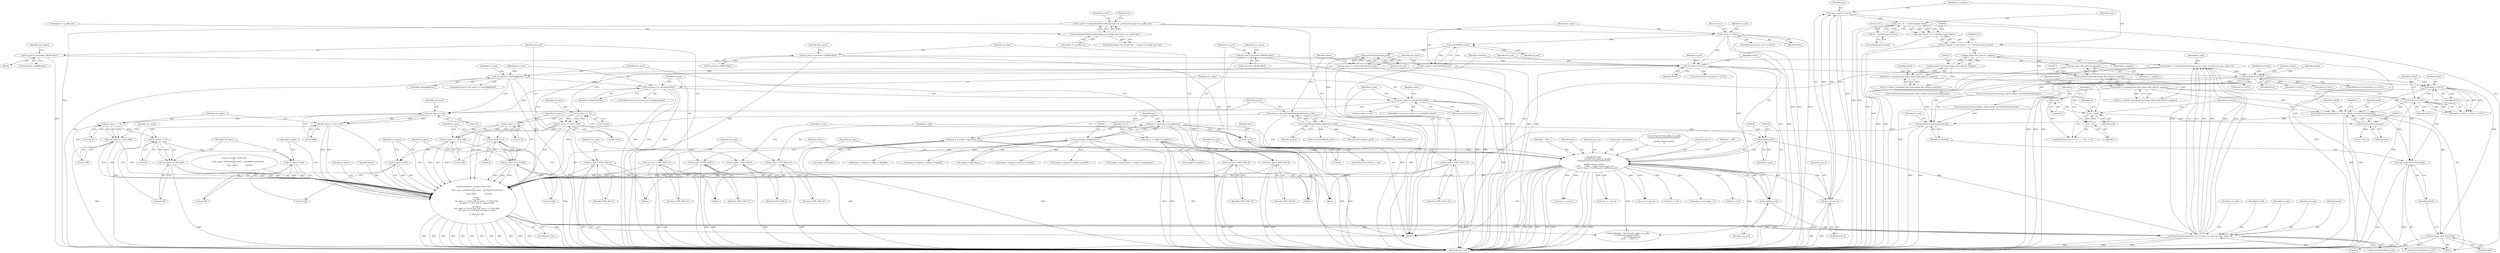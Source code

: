digraph "0_openjpeg_2e5ab1d9987831c981ff05862e8ccf1381ed58ea@pointer" {
"1000817" [label="(Call,cmsDoTransform(transform, inbuf, outbuf, (cmsUInt32Number)max))"];
"1000492" [label="(Call,transform == NULL)"];
"1000478" [label="(Call,transform = cmsCreateTransform(in_prof, in_type, out_prof, out_type, intent, 0))"];
"1000480" [label="(Call,cmsCreateTransform(in_prof, in_type, out_prof, out_type, intent, 0))"];
"1000428" [label="(Call,(void*)in_prof)"];
"1000178" [label="(Call,cmsGetHeaderRenderingIntent(in_prof))"];
"1000174" [label="(Call,cmsGetColorSpace(in_prof))"];
"1000170" [label="(Call,cmsGetPCS(in_prof))"];
"1000163" [label="(Call,in_prof == NULL)"];
"1000136" [label="(Call,in_prof = cmsOpenProfileFromMem(image->icc_profile_buf, image->icc_profile_len))"];
"1000138" [label="(Call,cmsOpenProfileFromMem(image->icc_profile_buf, image->icc_profile_len))"];
"1000434" [label="(Call,fprintf(stderr, \"\trender_intent (%u)\n\t\"\n            \"color_space: in(%#x)(%c%c%c%c)   out:(%#x)(%c%c%c%c)\n\t\"\n            \"       type: in(%u)              out:(%u)\n\",\n            intent,\n            in_space,\n            (in_space >> 24) & 0xff, (in_space >> 16) & 0xff,\n            (in_space >> 8) & 0xff, in_space & 0xff,\n\n            out_space,\n            (out_space >> 24) & 0xff, (out_space >> 16) & 0xff,\n            (out_space >> 8) & 0xff, out_space & 0xff,\n\n            in_type, out_type\n           ))"];
"1000417" [label="(Call,fprintf(stderr,\n            \"%s:%d:color_apply_icc_profile\n\tchannels(%d) prec(%d) w(%d) h(%d)\"\n            \"\n\tprofile: in(%p) out(%p)\n\", __FILE__, __LINE__, image->numcomps, prec,\n            max_w, max_h, (void*)in_prof, (void*)out_prof))"];
"1000198" [label="(Call,prec = (int)image->comps[0].prec)"];
"1000200" [label="(Call,(int)image->comps[0].prec)"];
"1000320" [label="(Call,prec <= 8)"];
"1000180" [label="(Call,max_w = image->comps[0].w)"];
"1000189" [label="(Call,max_h = image->comps[0].h)"];
"1000431" [label="(Call,(void*)out_prof)"];
"1000410" [label="(Call,out_prof == NULL)"];
"1000338" [label="(Call,out_prof = cmsCreate_sRGBProfile())"];
"1000374" [label="(Call,out_prof = cmsCreate_sRGBProfile())"];
"1000356" [label="(Call,out_prof = cmsCreate_sRGBProfile())"];
"1000176" [label="(Call,intent = cmsGetHeaderRenderingIntent(in_prof))"];
"1000454" [label="(Call,in_space & 0xff)"];
"1000450" [label="(Call,in_space >> 8)"];
"1000445" [label="(Call,in_space >> 16)"];
"1000440" [label="(Call,in_space >> 24)"];
"1000168" [label="(Call,in_space = cmsGetPCS(in_prof))"];
"1000439" [label="(Call,(in_space >> 24) & 0xff)"];
"1000444" [label="(Call,(in_space >> 16) & 0xff)"];
"1000449" [label="(Call,(in_space >> 8) & 0xff)"];
"1000473" [label="(Call,out_space & 0xff)"];
"1000469" [label="(Call,out_space >> 8)"];
"1000464" [label="(Call,out_space >> 16)"];
"1000459" [label="(Call,out_space >> 24)"];
"1000364" [label="(Call,out_space == cmsSigYCbCrData)"];
"1000346" [label="(Call,out_space == cmsSigGrayData)"];
"1000210" [label="(Call,out_space == cmsSigRgbData)"];
"1000172" [label="(Call,out_space = cmsGetColorSpace(in_prof))"];
"1000458" [label="(Call,(out_space >> 24) & 0xff)"];
"1000463" [label="(Call,(out_space >> 16) & 0xff)"];
"1000468" [label="(Call,(out_space >> 8) & 0xff)"];
"1000368" [label="(Call,in_type = TYPE_YCbCr_16)"];
"1000332" [label="(Call,in_type = TYPE_RGB_16)"];
"1000350" [label="(Call,in_type = TYPE_GRAY_8)"];
"1000324" [label="(Call,in_type = TYPE_RGB_8)"];
"1000335" [label="(Call,out_type = TYPE_RGB_16)"];
"1000327" [label="(Call,out_type = TYPE_RGB_8)"];
"1000353" [label="(Call,out_type = TYPE_RGB_8)"];
"1000371" [label="(Call,out_type = TYPE_RGB_16)"];
"1000745" [label="(Call,inbuf == NULL)"];
"1000729" [label="(Call,inbuf = (unsigned short*)opj_image_data_alloc(nr_samples))"];
"1000731" [label="(Call,(unsigned short*)opj_image_data_alloc(nr_samples))"];
"1000733" [label="(Call,opj_image_data_alloc(nr_samples))"];
"1000717" [label="(Call,nr_samples = (size_t)(max * 3U * sizeof(unsigned short)))"];
"1000719" [label="(Call,(size_t)(max * 3U * sizeof(unsigned short)))"];
"1000721" [label="(Call,max * 3U * sizeof(unsigned short))"];
"1000712" [label="(Call,max = max_w * max_h)"];
"1000714" [label="(Call,max_w * max_h)"];
"1000723" [label="(Call,3U * sizeof(unsigned short))"];
"1000737" [label="(Call,outbuf = (unsigned short*)opj_image_data_alloc(nr_samples))"];
"1000739" [label="(Call,(unsigned short*)opj_image_data_alloc(nr_samples))"];
"1000741" [label="(Call,opj_image_data_alloc(nr_samples))"];
"1000748" [label="(Call,outbuf == NULL)"];
"1000821" [label="(Call,(cmsUInt32Number)max)"];
"1000784" [label="(Call,i < max)"];
"1000787" [label="(Call,++i)"];
"1000781" [label="(Call,i = 0U)"];
"1000892" [label="(Call,opj_image_data_free(inbuf))"];
"1000894" [label="(Call,opj_image_data_free(outbuf))"];
"1001473" [label="(Call,cmsDeleteTransform(transform))"];
"1000449" [label="(Call,(in_space >> 8) & 0xff)"];
"1001321" [label="(Call,image->comps[2] = image->comps[0])"];
"1000175" [label="(Identifier,in_prof)"];
"1000491" [label="(ControlStructure,if (transform == NULL))"];
"1000180" [label="(Call,max_w = image->comps[0].w)"];
"1000350" [label="(Call,in_type = TYPE_GRAY_8)"];
"1000507" [label="(Call,image->numcomps > 2)"];
"1000441" [label="(Identifier,in_space)"];
"1000454" [label="(Call,in_space & 0xff)"];
"1000169" [label="(Identifier,in_space)"];
"1000707" [label="(Block,)"];
"1000419" [label="(Literal,\"%s:%d:color_apply_icc_profile\n\tchannels(%d) prec(%d) w(%d) h(%d)\"\n            \"\n\tprofile: in(%p) out(%p)\n\")"];
"1000963" [label="(Call,inbuf == NULL)"];
"1000191" [label="(Call,image->comps[0].h)"];
"1000466" [label="(Literal,16)"];
"1000177" [label="(Identifier,intent)"];
"1000210" [label="(Call,out_space == cmsSigRgbData)"];
"1000190" [label="(Identifier,max_h)"];
"1000431" [label="(Call,(void*)out_prof)"];
"1000276" [label="(Call,image->comps[0].prec != image->comps[i].prec)"];
"1000368" [label="(Call,in_type = TYPE_YCbCr_16)"];
"1000213" [label="(Block,)"];
"1000787" [label="(Call,++i)"];
"1000728" [label="(Identifier,in)"];
"1000458" [label="(Call,(out_space >> 24) & 0xff)"];
"1000483" [label="(Identifier,out_prof)"];
"1000374" [label="(Call,out_prof = cmsCreate_sRGBProfile())"];
"1000427" [label="(Identifier,max_h)"];
"1000514" [label="(Call,prec <= 8)"];
"1000414" [label="(Call,cmsCloseProfile(in_prof))"];
"1000784" [label="(Call,i < max)"];
"1000473" [label="(Call,out_space & 0xff)"];
"1000372" [label="(Identifier,out_type)"];
"1000415" [label="(Identifier,in_prof)"];
"1000370" [label="(Identifier,TYPE_YCbCr_16)"];
"1000212" [label="(Identifier,cmsSigRgbData)"];
"1000209" [label="(ControlStructure,if (out_space == cmsSigRgbData))"];
"1000347" [label="(Identifier,out_space)"];
"1000785" [label="(Identifier,i)"];
"1000376" [label="(Call,cmsCreate_sRGBProfile())"];
"1000727" [label="(Call,in = inbuf = (unsigned short*)opj_image_data_alloc(nr_samples))"];
"1000730" [label="(Identifier,inbuf)"];
"1000421" [label="(Identifier,__LINE__)"];
"1000714" [label="(Call,max_w * max_h)"];
"1000357" [label="(Identifier,out_prof)"];
"1000453" [label="(Literal,0xff)"];
"1000481" [label="(Identifier,in_prof)"];
"1000336" [label="(Identifier,out_type)"];
"1000351" [label="(Identifier,in_type)"];
"1000482" [label="(Identifier,in_type)"];
"1001476" [label="(Identifier,in_prof)"];
"1000462" [label="(Literal,0xff)"];
"1000418" [label="(Identifier,stderr)"];
"1000793" [label="(Identifier,in)"];
"1000325" [label="(Identifier,in_type)"];
"1000151" [label="(Call,fwrite(image->icc_profile_buf, 1, image->icc_profile_len, icm))"];
"1000326" [label="(Identifier,TYPE_RGB_8)"];
"1000782" [label="(Identifier,i)"];
"1000410" [label="(Call,out_prof == NULL)"];
"1000331" [label="(Block,)"];
"1000442" [label="(Literal,24)"];
"1000724" [label="(Literal,3U)"];
"1000162" [label="(ControlStructure,if (in_prof == NULL))"];
"1000444" [label="(Call,(in_space >> 16) & 0xff)"];
"1000333" [label="(Identifier,in_type)"];
"1000412" [label="(Identifier,NULL)"];
"1000181" [label="(Identifier,max_w)"];
"1000217" [label="(Identifier,nr_comp)"];
"1000334" [label="(Identifier,TYPE_RGB_16)"];
"1000488" [label="(Identifier,in_prof)"];
"1000360" [label="(Identifier,new_space)"];
"1000364" [label="(Call,out_space == cmsSigYCbCrData)"];
"1001487" [label="(MethodReturn,void)"];
"1000420" [label="(Identifier,__FILE__)"];
"1000345" [label="(ControlStructure,if (out_space == cmsSigGrayData))"];
"1000136" [label="(Call,in_prof = cmsOpenProfileFromMem(image->icc_profile_buf, image->icc_profile_len))"];
"1000524" [label="(Call,max_w * max_h)"];
"1000430" [label="(Identifier,in_prof)"];
"1001097" [label="(Call,cmsDoTransform(transform, inbuf, outbuf, (cmsUInt32Number)max))"];
"1000358" [label="(Call,cmsCreate_sRGBProfile())"];
"1000471" [label="(Literal,8)"];
"1001473" [label="(Call,cmsDeleteTransform(transform))"];
"1000494" [label="(Identifier,NULL)"];
"1000555" [label="(Call,inbuf == NULL)"];
"1000895" [label="(Identifier,outbuf)"];
"1000465" [label="(Identifier,out_space)"];
"1000463" [label="(Call,(out_space >> 16) & 0xff)"];
"1000352" [label="(Identifier,TYPE_GRAY_8)"];
"1000323" [label="(Block,)"];
"1000340" [label="(Call,cmsCreate_sRGBProfile())"];
"1000461" [label="(Literal,24)"];
"1000165" [label="(Identifier,NULL)"];
"1000373" [label="(Identifier,TYPE_RGB_16)"];
"1000742" [label="(Identifier,nr_samples)"];
"1000167" [label="(Return,return;)"];
"1000198" [label="(Call,prec = (int)image->comps[0].prec)"];
"1000719" [label="(Call,(size_t)(max * 3U * sizeof(unsigned short)))"];
"1000434" [label="(Call,fprintf(stderr, \"\trender_intent (%u)\n\t\"\n            \"color_space: in(%#x)(%c%c%c%c)   out:(%#x)(%c%c%c%c)\n\t\"\n            \"       type: in(%u)              out:(%u)\n\",\n            intent,\n            in_space,\n            (in_space >> 24) & 0xff, (in_space >> 16) & 0xff,\n            (in_space >> 8) & 0xff, in_space & 0xff,\n\n            out_space,\n            (out_space >> 24) & 0xff, (out_space >> 16) & 0xff,\n            (out_space >> 8) & 0xff, out_space & 0xff,\n\n            in_type, out_type\n           ))"];
"1001024" [label="(Call,image->comps[1] = image->comps[0])"];
"1000337" [label="(Identifier,TYPE_RGB_16)"];
"1000717" [label="(Call,nr_samples = (size_t)(max * 3U * sizeof(unsigned short)))"];
"1000718" [label="(Identifier,nr_samples)"];
"1000722" [label="(Identifier,max)"];
"1000735" [label="(Call,out = outbuf = (unsigned short*)opj_image_data_alloc(nr_samples))"];
"1000739" [label="(Call,(unsigned short*)opj_image_data_alloc(nr_samples))"];
"1000332" [label="(Call,in_type = TYPE_RGB_16)"];
"1000446" [label="(Identifier,in_space)"];
"1000893" [label="(Identifier,inbuf)"];
"1000324" [label="(Call,in_type = TYPE_RGB_8)"];
"1000168" [label="(Call,in_space = cmsGetPCS(in_prof))"];
"1000452" [label="(Literal,8)"];
"1001035" [label="(Call,image->comps[2] = image->comps[0])"];
"1000460" [label="(Identifier,out_space)"];
"1000164" [label="(Identifier,in_prof)"];
"1000172" [label="(Call,out_space = cmsGetColorSpace(in_prof))"];
"1000389" [label="(Call,out_space >> 24)"];
"1001196" [label="(Call,max_w * max_h)"];
"1000731" [label="(Call,(unsigned short*)opj_image_data_alloc(nr_samples))"];
"1000365" [label="(Identifier,out_space)"];
"1000142" [label="(Call,image->icc_profile_len)"];
"1000425" [label="(Identifier,prec)"];
"1000475" [label="(Literal,0xff)"];
"1000406" [label="(Call,cmsCloseProfile(in_prof))"];
"1000733" [label="(Call,opj_image_data_alloc(nr_samples))"];
"1000910" [label="(Call,max_w * max_h)"];
"1000788" [label="(Identifier,i)"];
"1000371" [label="(Call,out_type = TYPE_RGB_16)"];
"1000375" [label="(Identifier,out_prof)"];
"1000479" [label="(Identifier,transform)"];
"1000729" [label="(Call,inbuf = (unsigned short*)opj_image_data_alloc(nr_samples))"];
"1000342" [label="(Identifier,new_space)"];
"1000716" [label="(Identifier,max_h)"];
"1000480" [label="(Call,cmsCreateTransform(in_prof, in_type, out_prof, out_type, intent, 0))"];
"1000469" [label="(Call,out_space >> 8)"];
"1000892" [label="(Call,opj_image_data_free(inbuf))"];
"1000426" [label="(Identifier,max_w)"];
"1000492" [label="(Call,transform == NULL)"];
"1000783" [label="(Literal,0U)"];
"1000476" [label="(Identifier,in_type)"];
"1000484" [label="(Identifier,out_type)"];
"1000786" [label="(Identifier,max)"];
"1000497" [label="(Identifier,stderr)"];
"1001310" [label="(Call,image->comps[1] = image->comps[0])"];
"1000346" [label="(Call,out_space == cmsSigGrayData)"];
"1000378" [label="(Identifier,new_space)"];
"1000474" [label="(Identifier,out_space)"];
"1000750" [label="(Identifier,NULL)"];
"1000823" [label="(Identifier,max)"];
"1000781" [label="(Call,i = 0U)"];
"1000411" [label="(Identifier,out_prof)"];
"1000468" [label="(Call,(out_space >> 8) & 0xff)"];
"1000509" [label="(Identifier,image)"];
"1000436" [label="(Literal,\"\trender_intent (%u)\n\t\"\n            \"color_space: in(%#x)(%c%c%c%c)   out:(%#x)(%c%c%c%c)\n\t\"\n            \"       type: in(%u)              out:(%u)\n\")"];
"1000433" [label="(Identifier,out_prof)"];
"1000438" [label="(Identifier,in_space)"];
"1000349" [label="(Block,)"];
"1000335" [label="(Call,out_type = TYPE_RGB_16)"];
"1000182" [label="(Call,image->comps[0].w)"];
"1000817" [label="(Call,cmsDoTransform(transform, inbuf, outbuf, (cmsUInt32Number)max))"];
"1000189" [label="(Call,max_h = image->comps[0].h)"];
"1000173" [label="(Identifier,out_space)"];
"1000472" [label="(Literal,0xff)"];
"1000147" [label="(Identifier,icm)"];
"1000328" [label="(Identifier,out_type)"];
"1000339" [label="(Identifier,out_prof)"];
"1000451" [label="(Identifier,in_space)"];
"1000467" [label="(Literal,0xff)"];
"1000113" [label="(Block,)"];
"1000199" [label="(Identifier,prec)"];
"1000456" [label="(Literal,0xff)"];
"1000825" [label="(Identifier,r)"];
"1000445" [label="(Call,in_space >> 16)"];
"1000327" [label="(Call,out_type = TYPE_RGB_8)"];
"1000202" [label="(Call,image->comps[0].prec)"];
"1000457" [label="(Identifier,out_space)"];
"1000338" [label="(Call,out_prof = cmsCreate_sRGBProfile())"];
"1000211" [label="(Identifier,out_space)"];
"1000356" [label="(Call,out_prof = cmsCreate_sRGBProfile())"];
"1000383" [label="(Identifier,stderr)"];
"1001383" [label="(Call,cmsDoTransform(transform, inbuf, outbuf, (cmsUInt32Number)max))"];
"1000322" [label="(Literal,8)"];
"1000715" [label="(Identifier,max_w)"];
"1001474" [label="(Identifier,transform)"];
"1000712" [label="(Call,max = max_w * max_h)"];
"1000321" [label="(Identifier,prec)"];
"1000747" [label="(Identifier,NULL)"];
"1000741" [label="(Call,opj_image_data_alloc(nr_samples))"];
"1000899" [label="(Call,prec <= 8)"];
"1000450" [label="(Call,in_space >> 8)"];
"1000723" [label="(Call,3U * sizeof(unsigned short))"];
"1000409" [label="(ControlStructure,if (out_prof == NULL))"];
"1000437" [label="(Identifier,intent)"];
"1000627" [label="(Call,cmsDoTransform(transform, inbuf, outbuf, (cmsUInt32Number)max))"];
"1000176" [label="(Call,intent = cmsGetHeaderRenderingIntent(in_prof))"];
"1000353" [label="(Call,out_type = TYPE_RGB_8)"];
"1000493" [label="(Identifier,transform)"];
"1000367" [label="(Block,)"];
"1000713" [label="(Identifier,max)"];
"1000744" [label="(Call,inbuf == NULL || outbuf == NULL)"];
"1000486" [label="(Literal,0)"];
"1000818" [label="(Identifier,transform)"];
"1000139" [label="(Call,image->icc_profile_buf)"];
"1000780" [label="(ControlStructure,for (i = 0U  ; i < max; ++i))"];
"1000487" [label="(Call,cmsCloseProfile(in_prof))"];
"1000819" [label="(Identifier,inbuf)"];
"1000745" [label="(Call,inbuf == NULL)"];
"1000894" [label="(Call,opj_image_data_free(outbuf))"];
"1000478" [label="(Call,transform = cmsCreateTransform(in_prof, in_type, out_prof, out_type, intent, 0))"];
"1000746" [label="(Identifier,inbuf)"];
"1000428" [label="(Call,(void*)in_prof)"];
"1000489" [label="(Call,cmsCloseProfile(out_prof))"];
"1000440" [label="(Call,in_space >> 24)"];
"1000417" [label="(Call,fprintf(stderr,\n            \"%s:%d:color_apply_icc_profile\n\tchannels(%d) prec(%d) w(%d) h(%d)\"\n            \"\n\tprofile: in(%p) out(%p)\n\", __FILE__, __LINE__, image->numcomps, prec,\n            max_w, max_h, (void*)in_prof, (void*)out_prof))"];
"1000319" [label="(ControlStructure,if (prec <= 8))"];
"1000174" [label="(Call,cmsGetColorSpace(in_prof))"];
"1000738" [label="(Identifier,outbuf)"];
"1000355" [label="(Identifier,TYPE_RGB_8)"];
"1000820" [label="(Identifier,outbuf)"];
"1000137" [label="(Identifier,in_prof)"];
"1000171" [label="(Identifier,in_prof)"];
"1000477" [label="(Identifier,out_type)"];
"1000485" [label="(Identifier,intent)"];
"1000447" [label="(Literal,16)"];
"1000448" [label="(Literal,0xff)"];
"1000459" [label="(Call,out_space >> 24)"];
"1000363" [label="(ControlStructure,if (out_space == cmsSigYCbCrData))"];
"1000369" [label="(Identifier,in_type)"];
"1000200" [label="(Call,(int)image->comps[0].prec)"];
"1000721" [label="(Call,max * 3U * sizeof(unsigned short))"];
"1000737" [label="(Call,outbuf = (unsigned short*)opj_image_data_alloc(nr_samples))"];
"1000749" [label="(Identifier,outbuf)"];
"1000179" [label="(Identifier,in_prof)"];
"1000464" [label="(Call,out_space >> 16)"];
"1000138" [label="(Call,cmsOpenProfileFromMem(image->icc_profile_buf, image->icc_profile_len))"];
"1000470" [label="(Identifier,out_space)"];
"1000435" [label="(Identifier,stderr)"];
"1001249" [label="(Call,inbuf == NULL)"];
"1000455" [label="(Identifier,in_space)"];
"1000170" [label="(Call,cmsGetPCS(in_prof))"];
"1000734" [label="(Identifier,nr_samples)"];
"1000178" [label="(Call,cmsGetHeaderRenderingIntent(in_prof))"];
"1000821" [label="(Call,(cmsUInt32Number)max)"];
"1000348" [label="(Identifier,cmsSigGrayData)"];
"1000443" [label="(Literal,0xff)"];
"1000725" [label="(Call,sizeof(unsigned short))"];
"1000329" [label="(Identifier,TYPE_RGB_8)"];
"1000422" [label="(Call,image->numcomps)"];
"1000320" [label="(Call,prec <= 8)"];
"1000163" [label="(Call,in_prof == NULL)"];
"1000316" [label="(Call,cmsCloseProfile(in_prof))"];
"1000439" [label="(Call,(in_space >> 24) & 0xff)"];
"1000354" [label="(Identifier,out_type)"];
"1000496" [label="(Call,fprintf(stderr, \"%s:%d:color_apply_icc_profile\n\tcmsCreateTransform failed. \"\n                \"ICC Profile ignored.\n\", __FILE__, __LINE__))"];
"1000748" [label="(Call,outbuf == NULL)"];
"1000366" [label="(Identifier,cmsSigYCbCrData)"];
"1000855" [label="(Call,i < max)"];
"1000817" -> "1000707"  [label="AST: "];
"1000817" -> "1000821"  [label="CFG: "];
"1000818" -> "1000817"  [label="AST: "];
"1000819" -> "1000817"  [label="AST: "];
"1000820" -> "1000817"  [label="AST: "];
"1000821" -> "1000817"  [label="AST: "];
"1000825" -> "1000817"  [label="CFG: "];
"1000817" -> "1001487"  [label="DDG: "];
"1000817" -> "1001487"  [label="DDG: "];
"1000492" -> "1000817"  [label="DDG: "];
"1000745" -> "1000817"  [label="DDG: "];
"1000737" -> "1000817"  [label="DDG: "];
"1000748" -> "1000817"  [label="DDG: "];
"1000821" -> "1000817"  [label="DDG: "];
"1000817" -> "1000892"  [label="DDG: "];
"1000817" -> "1000894"  [label="DDG: "];
"1000817" -> "1001473"  [label="DDG: "];
"1000492" -> "1000491"  [label="AST: "];
"1000492" -> "1000494"  [label="CFG: "];
"1000493" -> "1000492"  [label="AST: "];
"1000494" -> "1000492"  [label="AST: "];
"1000497" -> "1000492"  [label="CFG: "];
"1000509" -> "1000492"  [label="CFG: "];
"1000492" -> "1001487"  [label="DDG: "];
"1000492" -> "1001487"  [label="DDG: "];
"1000492" -> "1001487"  [label="DDG: "];
"1000478" -> "1000492"  [label="DDG: "];
"1000410" -> "1000492"  [label="DDG: "];
"1000492" -> "1000555"  [label="DDG: "];
"1000492" -> "1000627"  [label="DDG: "];
"1000492" -> "1000745"  [label="DDG: "];
"1000492" -> "1000963"  [label="DDG: "];
"1000492" -> "1001097"  [label="DDG: "];
"1000492" -> "1001249"  [label="DDG: "];
"1000492" -> "1001383"  [label="DDG: "];
"1000492" -> "1001473"  [label="DDG: "];
"1000478" -> "1000113"  [label="AST: "];
"1000478" -> "1000480"  [label="CFG: "];
"1000479" -> "1000478"  [label="AST: "];
"1000480" -> "1000478"  [label="AST: "];
"1000488" -> "1000478"  [label="CFG: "];
"1000478" -> "1001487"  [label="DDG: "];
"1000480" -> "1000478"  [label="DDG: "];
"1000480" -> "1000478"  [label="DDG: "];
"1000480" -> "1000478"  [label="DDG: "];
"1000480" -> "1000478"  [label="DDG: "];
"1000480" -> "1000478"  [label="DDG: "];
"1000480" -> "1000478"  [label="DDG: "];
"1000480" -> "1000486"  [label="CFG: "];
"1000481" -> "1000480"  [label="AST: "];
"1000482" -> "1000480"  [label="AST: "];
"1000483" -> "1000480"  [label="AST: "];
"1000484" -> "1000480"  [label="AST: "];
"1000485" -> "1000480"  [label="AST: "];
"1000486" -> "1000480"  [label="AST: "];
"1000480" -> "1001487"  [label="DDG: "];
"1000480" -> "1001487"  [label="DDG: "];
"1000480" -> "1001487"  [label="DDG: "];
"1000428" -> "1000480"  [label="DDG: "];
"1000434" -> "1000480"  [label="DDG: "];
"1000434" -> "1000480"  [label="DDG: "];
"1000434" -> "1000480"  [label="DDG: "];
"1000431" -> "1000480"  [label="DDG: "];
"1000480" -> "1000487"  [label="DDG: "];
"1000480" -> "1000489"  [label="DDG: "];
"1000428" -> "1000417"  [label="AST: "];
"1000428" -> "1000430"  [label="CFG: "];
"1000429" -> "1000428"  [label="AST: "];
"1000430" -> "1000428"  [label="AST: "];
"1000432" -> "1000428"  [label="CFG: "];
"1000428" -> "1000417"  [label="DDG: "];
"1000178" -> "1000428"  [label="DDG: "];
"1000178" -> "1000176"  [label="AST: "];
"1000178" -> "1000179"  [label="CFG: "];
"1000179" -> "1000178"  [label="AST: "];
"1000176" -> "1000178"  [label="CFG: "];
"1000178" -> "1000176"  [label="DDG: "];
"1000174" -> "1000178"  [label="DDG: "];
"1000178" -> "1000316"  [label="DDG: "];
"1000178" -> "1000406"  [label="DDG: "];
"1000178" -> "1000414"  [label="DDG: "];
"1000174" -> "1000172"  [label="AST: "];
"1000174" -> "1000175"  [label="CFG: "];
"1000175" -> "1000174"  [label="AST: "];
"1000172" -> "1000174"  [label="CFG: "];
"1000174" -> "1000172"  [label="DDG: "];
"1000170" -> "1000174"  [label="DDG: "];
"1000170" -> "1000168"  [label="AST: "];
"1000170" -> "1000171"  [label="CFG: "];
"1000171" -> "1000170"  [label="AST: "];
"1000168" -> "1000170"  [label="CFG: "];
"1000170" -> "1000168"  [label="DDG: "];
"1000163" -> "1000170"  [label="DDG: "];
"1000163" -> "1000162"  [label="AST: "];
"1000163" -> "1000165"  [label="CFG: "];
"1000164" -> "1000163"  [label="AST: "];
"1000165" -> "1000163"  [label="AST: "];
"1000167" -> "1000163"  [label="CFG: "];
"1000169" -> "1000163"  [label="CFG: "];
"1000163" -> "1001487"  [label="DDG: "];
"1000163" -> "1001487"  [label="DDG: "];
"1000163" -> "1001487"  [label="DDG: "];
"1000136" -> "1000163"  [label="DDG: "];
"1000163" -> "1000410"  [label="DDG: "];
"1000136" -> "1000113"  [label="AST: "];
"1000136" -> "1000138"  [label="CFG: "];
"1000137" -> "1000136"  [label="AST: "];
"1000138" -> "1000136"  [label="AST: "];
"1000147" -> "1000136"  [label="CFG: "];
"1000136" -> "1001487"  [label="DDG: "];
"1000138" -> "1000136"  [label="DDG: "];
"1000138" -> "1000136"  [label="DDG: "];
"1000138" -> "1000142"  [label="CFG: "];
"1000139" -> "1000138"  [label="AST: "];
"1000142" -> "1000138"  [label="AST: "];
"1000138" -> "1000151"  [label="DDG: "];
"1000138" -> "1000151"  [label="DDG: "];
"1000434" -> "1000113"  [label="AST: "];
"1000434" -> "1000477"  [label="CFG: "];
"1000435" -> "1000434"  [label="AST: "];
"1000436" -> "1000434"  [label="AST: "];
"1000437" -> "1000434"  [label="AST: "];
"1000438" -> "1000434"  [label="AST: "];
"1000439" -> "1000434"  [label="AST: "];
"1000444" -> "1000434"  [label="AST: "];
"1000449" -> "1000434"  [label="AST: "];
"1000454" -> "1000434"  [label="AST: "];
"1000457" -> "1000434"  [label="AST: "];
"1000458" -> "1000434"  [label="AST: "];
"1000463" -> "1000434"  [label="AST: "];
"1000468" -> "1000434"  [label="AST: "];
"1000473" -> "1000434"  [label="AST: "];
"1000476" -> "1000434"  [label="AST: "];
"1000477" -> "1000434"  [label="AST: "];
"1000479" -> "1000434"  [label="CFG: "];
"1000434" -> "1001487"  [label="DDG: "];
"1000434" -> "1001487"  [label="DDG: "];
"1000434" -> "1001487"  [label="DDG: "];
"1000434" -> "1001487"  [label="DDG: "];
"1000434" -> "1001487"  [label="DDG: "];
"1000434" -> "1001487"  [label="DDG: "];
"1000434" -> "1001487"  [label="DDG: "];
"1000434" -> "1001487"  [label="DDG: "];
"1000434" -> "1001487"  [label="DDG: "];
"1000434" -> "1001487"  [label="DDG: "];
"1000434" -> "1001487"  [label="DDG: "];
"1000434" -> "1001487"  [label="DDG: "];
"1000417" -> "1000434"  [label="DDG: "];
"1000176" -> "1000434"  [label="DDG: "];
"1000454" -> "1000434"  [label="DDG: "];
"1000454" -> "1000434"  [label="DDG: "];
"1000439" -> "1000434"  [label="DDG: "];
"1000439" -> "1000434"  [label="DDG: "];
"1000444" -> "1000434"  [label="DDG: "];
"1000444" -> "1000434"  [label="DDG: "];
"1000449" -> "1000434"  [label="DDG: "];
"1000449" -> "1000434"  [label="DDG: "];
"1000473" -> "1000434"  [label="DDG: "];
"1000473" -> "1000434"  [label="DDG: "];
"1000458" -> "1000434"  [label="DDG: "];
"1000458" -> "1000434"  [label="DDG: "];
"1000463" -> "1000434"  [label="DDG: "];
"1000463" -> "1000434"  [label="DDG: "];
"1000468" -> "1000434"  [label="DDG: "];
"1000468" -> "1000434"  [label="DDG: "];
"1000368" -> "1000434"  [label="DDG: "];
"1000332" -> "1000434"  [label="DDG: "];
"1000350" -> "1000434"  [label="DDG: "];
"1000324" -> "1000434"  [label="DDG: "];
"1000335" -> "1000434"  [label="DDG: "];
"1000327" -> "1000434"  [label="DDG: "];
"1000353" -> "1000434"  [label="DDG: "];
"1000371" -> "1000434"  [label="DDG: "];
"1000434" -> "1000496"  [label="DDG: "];
"1000417" -> "1000113"  [label="AST: "];
"1000417" -> "1000431"  [label="CFG: "];
"1000418" -> "1000417"  [label="AST: "];
"1000419" -> "1000417"  [label="AST: "];
"1000420" -> "1000417"  [label="AST: "];
"1000421" -> "1000417"  [label="AST: "];
"1000422" -> "1000417"  [label="AST: "];
"1000425" -> "1000417"  [label="AST: "];
"1000426" -> "1000417"  [label="AST: "];
"1000427" -> "1000417"  [label="AST: "];
"1000431" -> "1000417"  [label="AST: "];
"1000435" -> "1000417"  [label="CFG: "];
"1000417" -> "1001487"  [label="DDG: "];
"1000417" -> "1001487"  [label="DDG: "];
"1000417" -> "1001487"  [label="DDG: "];
"1000417" -> "1001487"  [label="DDG: "];
"1000417" -> "1001487"  [label="DDG: "];
"1000417" -> "1001487"  [label="DDG: "];
"1000417" -> "1001487"  [label="DDG: "];
"1000417" -> "1001487"  [label="DDG: "];
"1000417" -> "1001487"  [label="DDG: "];
"1000198" -> "1000417"  [label="DDG: "];
"1000320" -> "1000417"  [label="DDG: "];
"1000180" -> "1000417"  [label="DDG: "];
"1000189" -> "1000417"  [label="DDG: "];
"1000431" -> "1000417"  [label="DDG: "];
"1000417" -> "1000496"  [label="DDG: "];
"1000417" -> "1000496"  [label="DDG: "];
"1000417" -> "1000507"  [label="DDG: "];
"1000417" -> "1000514"  [label="DDG: "];
"1000417" -> "1000524"  [label="DDG: "];
"1000417" -> "1000524"  [label="DDG: "];
"1000417" -> "1000714"  [label="DDG: "];
"1000417" -> "1000714"  [label="DDG: "];
"1000417" -> "1000899"  [label="DDG: "];
"1000417" -> "1000910"  [label="DDG: "];
"1000417" -> "1000910"  [label="DDG: "];
"1000417" -> "1001196"  [label="DDG: "];
"1000417" -> "1001196"  [label="DDG: "];
"1000198" -> "1000113"  [label="AST: "];
"1000198" -> "1000200"  [label="CFG: "];
"1000199" -> "1000198"  [label="AST: "];
"1000200" -> "1000198"  [label="AST: "];
"1000211" -> "1000198"  [label="CFG: "];
"1000198" -> "1001487"  [label="DDG: "];
"1000198" -> "1001487"  [label="DDG: "];
"1000200" -> "1000198"  [label="DDG: "];
"1000198" -> "1000320"  [label="DDG: "];
"1000200" -> "1000202"  [label="CFG: "];
"1000201" -> "1000200"  [label="AST: "];
"1000202" -> "1000200"  [label="AST: "];
"1000200" -> "1001487"  [label="DDG: "];
"1000200" -> "1000276"  [label="DDG: "];
"1000200" -> "1001024"  [label="DDG: "];
"1000200" -> "1001035"  [label="DDG: "];
"1000200" -> "1001310"  [label="DDG: "];
"1000200" -> "1001321"  [label="DDG: "];
"1000320" -> "1000319"  [label="AST: "];
"1000320" -> "1000322"  [label="CFG: "];
"1000321" -> "1000320"  [label="AST: "];
"1000322" -> "1000320"  [label="AST: "];
"1000325" -> "1000320"  [label="CFG: "];
"1000333" -> "1000320"  [label="CFG: "];
"1000320" -> "1001487"  [label="DDG: "];
"1000320" -> "1001487"  [label="DDG: "];
"1000180" -> "1000113"  [label="AST: "];
"1000180" -> "1000182"  [label="CFG: "];
"1000181" -> "1000180"  [label="AST: "];
"1000182" -> "1000180"  [label="AST: "];
"1000190" -> "1000180"  [label="CFG: "];
"1000180" -> "1001487"  [label="DDG: "];
"1000180" -> "1001487"  [label="DDG: "];
"1000189" -> "1000113"  [label="AST: "];
"1000189" -> "1000191"  [label="CFG: "];
"1000190" -> "1000189"  [label="AST: "];
"1000191" -> "1000189"  [label="AST: "];
"1000199" -> "1000189"  [label="CFG: "];
"1000189" -> "1001487"  [label="DDG: "];
"1000189" -> "1001487"  [label="DDG: "];
"1000431" -> "1000433"  [label="CFG: "];
"1000432" -> "1000431"  [label="AST: "];
"1000433" -> "1000431"  [label="AST: "];
"1000410" -> "1000431"  [label="DDG: "];
"1000410" -> "1000409"  [label="AST: "];
"1000410" -> "1000412"  [label="CFG: "];
"1000411" -> "1000410"  [label="AST: "];
"1000412" -> "1000410"  [label="AST: "];
"1000415" -> "1000410"  [label="CFG: "];
"1000418" -> "1000410"  [label="CFG: "];
"1000410" -> "1001487"  [label="DDG: "];
"1000410" -> "1001487"  [label="DDG: "];
"1000410" -> "1001487"  [label="DDG: "];
"1000338" -> "1000410"  [label="DDG: "];
"1000374" -> "1000410"  [label="DDG: "];
"1000356" -> "1000410"  [label="DDG: "];
"1000338" -> "1000213"  [label="AST: "];
"1000338" -> "1000340"  [label="CFG: "];
"1000339" -> "1000338"  [label="AST: "];
"1000340" -> "1000338"  [label="AST: "];
"1000342" -> "1000338"  [label="CFG: "];
"1000338" -> "1001487"  [label="DDG: "];
"1000374" -> "1000367"  [label="AST: "];
"1000374" -> "1000376"  [label="CFG: "];
"1000375" -> "1000374"  [label="AST: "];
"1000376" -> "1000374"  [label="AST: "];
"1000378" -> "1000374"  [label="CFG: "];
"1000374" -> "1001487"  [label="DDG: "];
"1000356" -> "1000349"  [label="AST: "];
"1000356" -> "1000358"  [label="CFG: "];
"1000357" -> "1000356"  [label="AST: "];
"1000358" -> "1000356"  [label="AST: "];
"1000360" -> "1000356"  [label="CFG: "];
"1000356" -> "1001487"  [label="DDG: "];
"1000176" -> "1000113"  [label="AST: "];
"1000177" -> "1000176"  [label="AST: "];
"1000181" -> "1000176"  [label="CFG: "];
"1000176" -> "1001487"  [label="DDG: "];
"1000176" -> "1001487"  [label="DDG: "];
"1000454" -> "1000456"  [label="CFG: "];
"1000455" -> "1000454"  [label="AST: "];
"1000456" -> "1000454"  [label="AST: "];
"1000457" -> "1000454"  [label="CFG: "];
"1000450" -> "1000454"  [label="DDG: "];
"1000450" -> "1000449"  [label="AST: "];
"1000450" -> "1000452"  [label="CFG: "];
"1000451" -> "1000450"  [label="AST: "];
"1000452" -> "1000450"  [label="AST: "];
"1000453" -> "1000450"  [label="CFG: "];
"1000450" -> "1000449"  [label="DDG: "];
"1000450" -> "1000449"  [label="DDG: "];
"1000445" -> "1000450"  [label="DDG: "];
"1000445" -> "1000444"  [label="AST: "];
"1000445" -> "1000447"  [label="CFG: "];
"1000446" -> "1000445"  [label="AST: "];
"1000447" -> "1000445"  [label="AST: "];
"1000448" -> "1000445"  [label="CFG: "];
"1000445" -> "1000444"  [label="DDG: "];
"1000445" -> "1000444"  [label="DDG: "];
"1000440" -> "1000445"  [label="DDG: "];
"1000440" -> "1000439"  [label="AST: "];
"1000440" -> "1000442"  [label="CFG: "];
"1000441" -> "1000440"  [label="AST: "];
"1000442" -> "1000440"  [label="AST: "];
"1000443" -> "1000440"  [label="CFG: "];
"1000440" -> "1000439"  [label="DDG: "];
"1000440" -> "1000439"  [label="DDG: "];
"1000168" -> "1000440"  [label="DDG: "];
"1000168" -> "1000113"  [label="AST: "];
"1000169" -> "1000168"  [label="AST: "];
"1000173" -> "1000168"  [label="CFG: "];
"1000168" -> "1001487"  [label="DDG: "];
"1000168" -> "1001487"  [label="DDG: "];
"1000439" -> "1000443"  [label="CFG: "];
"1000443" -> "1000439"  [label="AST: "];
"1000446" -> "1000439"  [label="CFG: "];
"1000439" -> "1001487"  [label="DDG: "];
"1000444" -> "1000448"  [label="CFG: "];
"1000448" -> "1000444"  [label="AST: "];
"1000451" -> "1000444"  [label="CFG: "];
"1000444" -> "1001487"  [label="DDG: "];
"1000449" -> "1000453"  [label="CFG: "];
"1000453" -> "1000449"  [label="AST: "];
"1000455" -> "1000449"  [label="CFG: "];
"1000449" -> "1001487"  [label="DDG: "];
"1000473" -> "1000475"  [label="CFG: "];
"1000474" -> "1000473"  [label="AST: "];
"1000475" -> "1000473"  [label="AST: "];
"1000476" -> "1000473"  [label="CFG: "];
"1000469" -> "1000473"  [label="DDG: "];
"1000469" -> "1000468"  [label="AST: "];
"1000469" -> "1000471"  [label="CFG: "];
"1000470" -> "1000469"  [label="AST: "];
"1000471" -> "1000469"  [label="AST: "];
"1000472" -> "1000469"  [label="CFG: "];
"1000469" -> "1000468"  [label="DDG: "];
"1000469" -> "1000468"  [label="DDG: "];
"1000464" -> "1000469"  [label="DDG: "];
"1000464" -> "1000463"  [label="AST: "];
"1000464" -> "1000466"  [label="CFG: "];
"1000465" -> "1000464"  [label="AST: "];
"1000466" -> "1000464"  [label="AST: "];
"1000467" -> "1000464"  [label="CFG: "];
"1000464" -> "1000463"  [label="DDG: "];
"1000464" -> "1000463"  [label="DDG: "];
"1000459" -> "1000464"  [label="DDG: "];
"1000459" -> "1000458"  [label="AST: "];
"1000459" -> "1000461"  [label="CFG: "];
"1000460" -> "1000459"  [label="AST: "];
"1000461" -> "1000459"  [label="AST: "];
"1000462" -> "1000459"  [label="CFG: "];
"1000459" -> "1000458"  [label="DDG: "];
"1000459" -> "1000458"  [label="DDG: "];
"1000364" -> "1000459"  [label="DDG: "];
"1000346" -> "1000459"  [label="DDG: "];
"1000210" -> "1000459"  [label="DDG: "];
"1000364" -> "1000363"  [label="AST: "];
"1000364" -> "1000366"  [label="CFG: "];
"1000365" -> "1000364"  [label="AST: "];
"1000366" -> "1000364"  [label="AST: "];
"1000369" -> "1000364"  [label="CFG: "];
"1000383" -> "1000364"  [label="CFG: "];
"1000364" -> "1001487"  [label="DDG: "];
"1000364" -> "1001487"  [label="DDG: "];
"1000364" -> "1001487"  [label="DDG: "];
"1000346" -> "1000364"  [label="DDG: "];
"1000364" -> "1000389"  [label="DDG: "];
"1000346" -> "1000345"  [label="AST: "];
"1000346" -> "1000348"  [label="CFG: "];
"1000347" -> "1000346"  [label="AST: "];
"1000348" -> "1000346"  [label="AST: "];
"1000351" -> "1000346"  [label="CFG: "];
"1000365" -> "1000346"  [label="CFG: "];
"1000346" -> "1001487"  [label="DDG: "];
"1000346" -> "1001487"  [label="DDG: "];
"1000346" -> "1001487"  [label="DDG: "];
"1000210" -> "1000346"  [label="DDG: "];
"1000210" -> "1000209"  [label="AST: "];
"1000210" -> "1000212"  [label="CFG: "];
"1000211" -> "1000210"  [label="AST: "];
"1000212" -> "1000210"  [label="AST: "];
"1000217" -> "1000210"  [label="CFG: "];
"1000347" -> "1000210"  [label="CFG: "];
"1000210" -> "1001487"  [label="DDG: "];
"1000210" -> "1001487"  [label="DDG: "];
"1000210" -> "1001487"  [label="DDG: "];
"1000172" -> "1000210"  [label="DDG: "];
"1000172" -> "1000113"  [label="AST: "];
"1000173" -> "1000172"  [label="AST: "];
"1000177" -> "1000172"  [label="CFG: "];
"1000172" -> "1001487"  [label="DDG: "];
"1000458" -> "1000462"  [label="CFG: "];
"1000462" -> "1000458"  [label="AST: "];
"1000465" -> "1000458"  [label="CFG: "];
"1000458" -> "1001487"  [label="DDG: "];
"1000463" -> "1000467"  [label="CFG: "];
"1000467" -> "1000463"  [label="AST: "];
"1000470" -> "1000463"  [label="CFG: "];
"1000463" -> "1001487"  [label="DDG: "];
"1000468" -> "1000472"  [label="CFG: "];
"1000472" -> "1000468"  [label="AST: "];
"1000474" -> "1000468"  [label="CFG: "];
"1000468" -> "1001487"  [label="DDG: "];
"1000368" -> "1000367"  [label="AST: "];
"1000368" -> "1000370"  [label="CFG: "];
"1000369" -> "1000368"  [label="AST: "];
"1000370" -> "1000368"  [label="AST: "];
"1000372" -> "1000368"  [label="CFG: "];
"1000368" -> "1001487"  [label="DDG: "];
"1000368" -> "1001487"  [label="DDG: "];
"1000332" -> "1000331"  [label="AST: "];
"1000332" -> "1000334"  [label="CFG: "];
"1000333" -> "1000332"  [label="AST: "];
"1000334" -> "1000332"  [label="AST: "];
"1000336" -> "1000332"  [label="CFG: "];
"1000332" -> "1001487"  [label="DDG: "];
"1000350" -> "1000349"  [label="AST: "];
"1000350" -> "1000352"  [label="CFG: "];
"1000351" -> "1000350"  [label="AST: "];
"1000352" -> "1000350"  [label="AST: "];
"1000354" -> "1000350"  [label="CFG: "];
"1000350" -> "1001487"  [label="DDG: "];
"1000350" -> "1001487"  [label="DDG: "];
"1000324" -> "1000323"  [label="AST: "];
"1000324" -> "1000326"  [label="CFG: "];
"1000325" -> "1000324"  [label="AST: "];
"1000326" -> "1000324"  [label="AST: "];
"1000328" -> "1000324"  [label="CFG: "];
"1000324" -> "1001487"  [label="DDG: "];
"1000335" -> "1000331"  [label="AST: "];
"1000335" -> "1000337"  [label="CFG: "];
"1000336" -> "1000335"  [label="AST: "];
"1000337" -> "1000335"  [label="AST: "];
"1000339" -> "1000335"  [label="CFG: "];
"1000335" -> "1001487"  [label="DDG: "];
"1000335" -> "1001487"  [label="DDG: "];
"1000327" -> "1000323"  [label="AST: "];
"1000327" -> "1000329"  [label="CFG: "];
"1000328" -> "1000327"  [label="AST: "];
"1000329" -> "1000327"  [label="AST: "];
"1000339" -> "1000327"  [label="CFG: "];
"1000327" -> "1001487"  [label="DDG: "];
"1000327" -> "1001487"  [label="DDG: "];
"1000353" -> "1000349"  [label="AST: "];
"1000353" -> "1000355"  [label="CFG: "];
"1000354" -> "1000353"  [label="AST: "];
"1000355" -> "1000353"  [label="AST: "];
"1000357" -> "1000353"  [label="CFG: "];
"1000353" -> "1001487"  [label="DDG: "];
"1000353" -> "1001487"  [label="DDG: "];
"1000371" -> "1000367"  [label="AST: "];
"1000371" -> "1000373"  [label="CFG: "];
"1000372" -> "1000371"  [label="AST: "];
"1000373" -> "1000371"  [label="AST: "];
"1000375" -> "1000371"  [label="CFG: "];
"1000371" -> "1001487"  [label="DDG: "];
"1000371" -> "1001487"  [label="DDG: "];
"1000745" -> "1000744"  [label="AST: "];
"1000745" -> "1000747"  [label="CFG: "];
"1000746" -> "1000745"  [label="AST: "];
"1000747" -> "1000745"  [label="AST: "];
"1000749" -> "1000745"  [label="CFG: "];
"1000744" -> "1000745"  [label="CFG: "];
"1000745" -> "1001487"  [label="DDG: "];
"1000745" -> "1000744"  [label="DDG: "];
"1000745" -> "1000744"  [label="DDG: "];
"1000729" -> "1000745"  [label="DDG: "];
"1000745" -> "1000748"  [label="DDG: "];
"1000745" -> "1000892"  [label="DDG: "];
"1000729" -> "1000727"  [label="AST: "];
"1000729" -> "1000731"  [label="CFG: "];
"1000730" -> "1000729"  [label="AST: "];
"1000731" -> "1000729"  [label="AST: "];
"1000727" -> "1000729"  [label="CFG: "];
"1000729" -> "1000727"  [label="DDG: "];
"1000731" -> "1000729"  [label="DDG: "];
"1000731" -> "1000733"  [label="CFG: "];
"1000732" -> "1000731"  [label="AST: "];
"1000733" -> "1000731"  [label="AST: "];
"1000731" -> "1000727"  [label="DDG: "];
"1000733" -> "1000731"  [label="DDG: "];
"1000733" -> "1000734"  [label="CFG: "];
"1000734" -> "1000733"  [label="AST: "];
"1000717" -> "1000733"  [label="DDG: "];
"1000733" -> "1000741"  [label="DDG: "];
"1000717" -> "1000707"  [label="AST: "];
"1000717" -> "1000719"  [label="CFG: "];
"1000718" -> "1000717"  [label="AST: "];
"1000719" -> "1000717"  [label="AST: "];
"1000728" -> "1000717"  [label="CFG: "];
"1000717" -> "1001487"  [label="DDG: "];
"1000719" -> "1000717"  [label="DDG: "];
"1000719" -> "1000721"  [label="CFG: "];
"1000720" -> "1000719"  [label="AST: "];
"1000721" -> "1000719"  [label="AST: "];
"1000719" -> "1001487"  [label="DDG: "];
"1000721" -> "1000719"  [label="DDG: "];
"1000721" -> "1000719"  [label="DDG: "];
"1000721" -> "1000723"  [label="CFG: "];
"1000722" -> "1000721"  [label="AST: "];
"1000723" -> "1000721"  [label="AST: "];
"1000721" -> "1001487"  [label="DDG: "];
"1000721" -> "1001487"  [label="DDG: "];
"1000712" -> "1000721"  [label="DDG: "];
"1000723" -> "1000721"  [label="DDG: "];
"1000721" -> "1000784"  [label="DDG: "];
"1000712" -> "1000707"  [label="AST: "];
"1000712" -> "1000714"  [label="CFG: "];
"1000713" -> "1000712"  [label="AST: "];
"1000714" -> "1000712"  [label="AST: "];
"1000718" -> "1000712"  [label="CFG: "];
"1000712" -> "1001487"  [label="DDG: "];
"1000714" -> "1000712"  [label="DDG: "];
"1000714" -> "1000712"  [label="DDG: "];
"1000714" -> "1000716"  [label="CFG: "];
"1000715" -> "1000714"  [label="AST: "];
"1000716" -> "1000714"  [label="AST: "];
"1000714" -> "1001487"  [label="DDG: "];
"1000714" -> "1001487"  [label="DDG: "];
"1000723" -> "1000725"  [label="CFG: "];
"1000724" -> "1000723"  [label="AST: "];
"1000725" -> "1000723"  [label="AST: "];
"1000737" -> "1000735"  [label="AST: "];
"1000737" -> "1000739"  [label="CFG: "];
"1000738" -> "1000737"  [label="AST: "];
"1000739" -> "1000737"  [label="AST: "];
"1000735" -> "1000737"  [label="CFG: "];
"1000737" -> "1001487"  [label="DDG: "];
"1000737" -> "1000735"  [label="DDG: "];
"1000739" -> "1000737"  [label="DDG: "];
"1000737" -> "1000748"  [label="DDG: "];
"1000737" -> "1000894"  [label="DDG: "];
"1000739" -> "1000741"  [label="CFG: "];
"1000740" -> "1000739"  [label="AST: "];
"1000741" -> "1000739"  [label="AST: "];
"1000739" -> "1001487"  [label="DDG: "];
"1000739" -> "1000735"  [label="DDG: "];
"1000741" -> "1000739"  [label="DDG: "];
"1000741" -> "1000742"  [label="CFG: "];
"1000742" -> "1000741"  [label="AST: "];
"1000741" -> "1001487"  [label="DDG: "];
"1000748" -> "1000744"  [label="AST: "];
"1000748" -> "1000750"  [label="CFG: "];
"1000749" -> "1000748"  [label="AST: "];
"1000750" -> "1000748"  [label="AST: "];
"1000744" -> "1000748"  [label="CFG: "];
"1000748" -> "1001487"  [label="DDG: "];
"1000748" -> "1000744"  [label="DDG: "];
"1000748" -> "1000744"  [label="DDG: "];
"1000748" -> "1000894"  [label="DDG: "];
"1000821" -> "1000823"  [label="CFG: "];
"1000822" -> "1000821"  [label="AST: "];
"1000823" -> "1000821"  [label="AST: "];
"1000784" -> "1000821"  [label="DDG: "];
"1000821" -> "1000855"  [label="DDG: "];
"1000784" -> "1000780"  [label="AST: "];
"1000784" -> "1000786"  [label="CFG: "];
"1000785" -> "1000784"  [label="AST: "];
"1000786" -> "1000784"  [label="AST: "];
"1000793" -> "1000784"  [label="CFG: "];
"1000818" -> "1000784"  [label="CFG: "];
"1000787" -> "1000784"  [label="DDG: "];
"1000781" -> "1000784"  [label="DDG: "];
"1000784" -> "1000787"  [label="DDG: "];
"1000787" -> "1000780"  [label="AST: "];
"1000787" -> "1000788"  [label="CFG: "];
"1000788" -> "1000787"  [label="AST: "];
"1000785" -> "1000787"  [label="CFG: "];
"1000781" -> "1000780"  [label="AST: "];
"1000781" -> "1000783"  [label="CFG: "];
"1000782" -> "1000781"  [label="AST: "];
"1000783" -> "1000781"  [label="AST: "];
"1000785" -> "1000781"  [label="CFG: "];
"1000892" -> "1000707"  [label="AST: "];
"1000892" -> "1000893"  [label="CFG: "];
"1000893" -> "1000892"  [label="AST: "];
"1000895" -> "1000892"  [label="CFG: "];
"1000892" -> "1001487"  [label="DDG: "];
"1000892" -> "1001487"  [label="DDG: "];
"1000894" -> "1000707"  [label="AST: "];
"1000894" -> "1000895"  [label="CFG: "];
"1000895" -> "1000894"  [label="AST: "];
"1001474" -> "1000894"  [label="CFG: "];
"1000894" -> "1001487"  [label="DDG: "];
"1000894" -> "1001487"  [label="DDG: "];
"1001473" -> "1000113"  [label="AST: "];
"1001473" -> "1001474"  [label="CFG: "];
"1001474" -> "1001473"  [label="AST: "];
"1001476" -> "1001473"  [label="CFG: "];
"1001473" -> "1001487"  [label="DDG: "];
"1001473" -> "1001487"  [label="DDG: "];
"1001097" -> "1001473"  [label="DDG: "];
"1001383" -> "1001473"  [label="DDG: "];
"1000627" -> "1001473"  [label="DDG: "];
}
